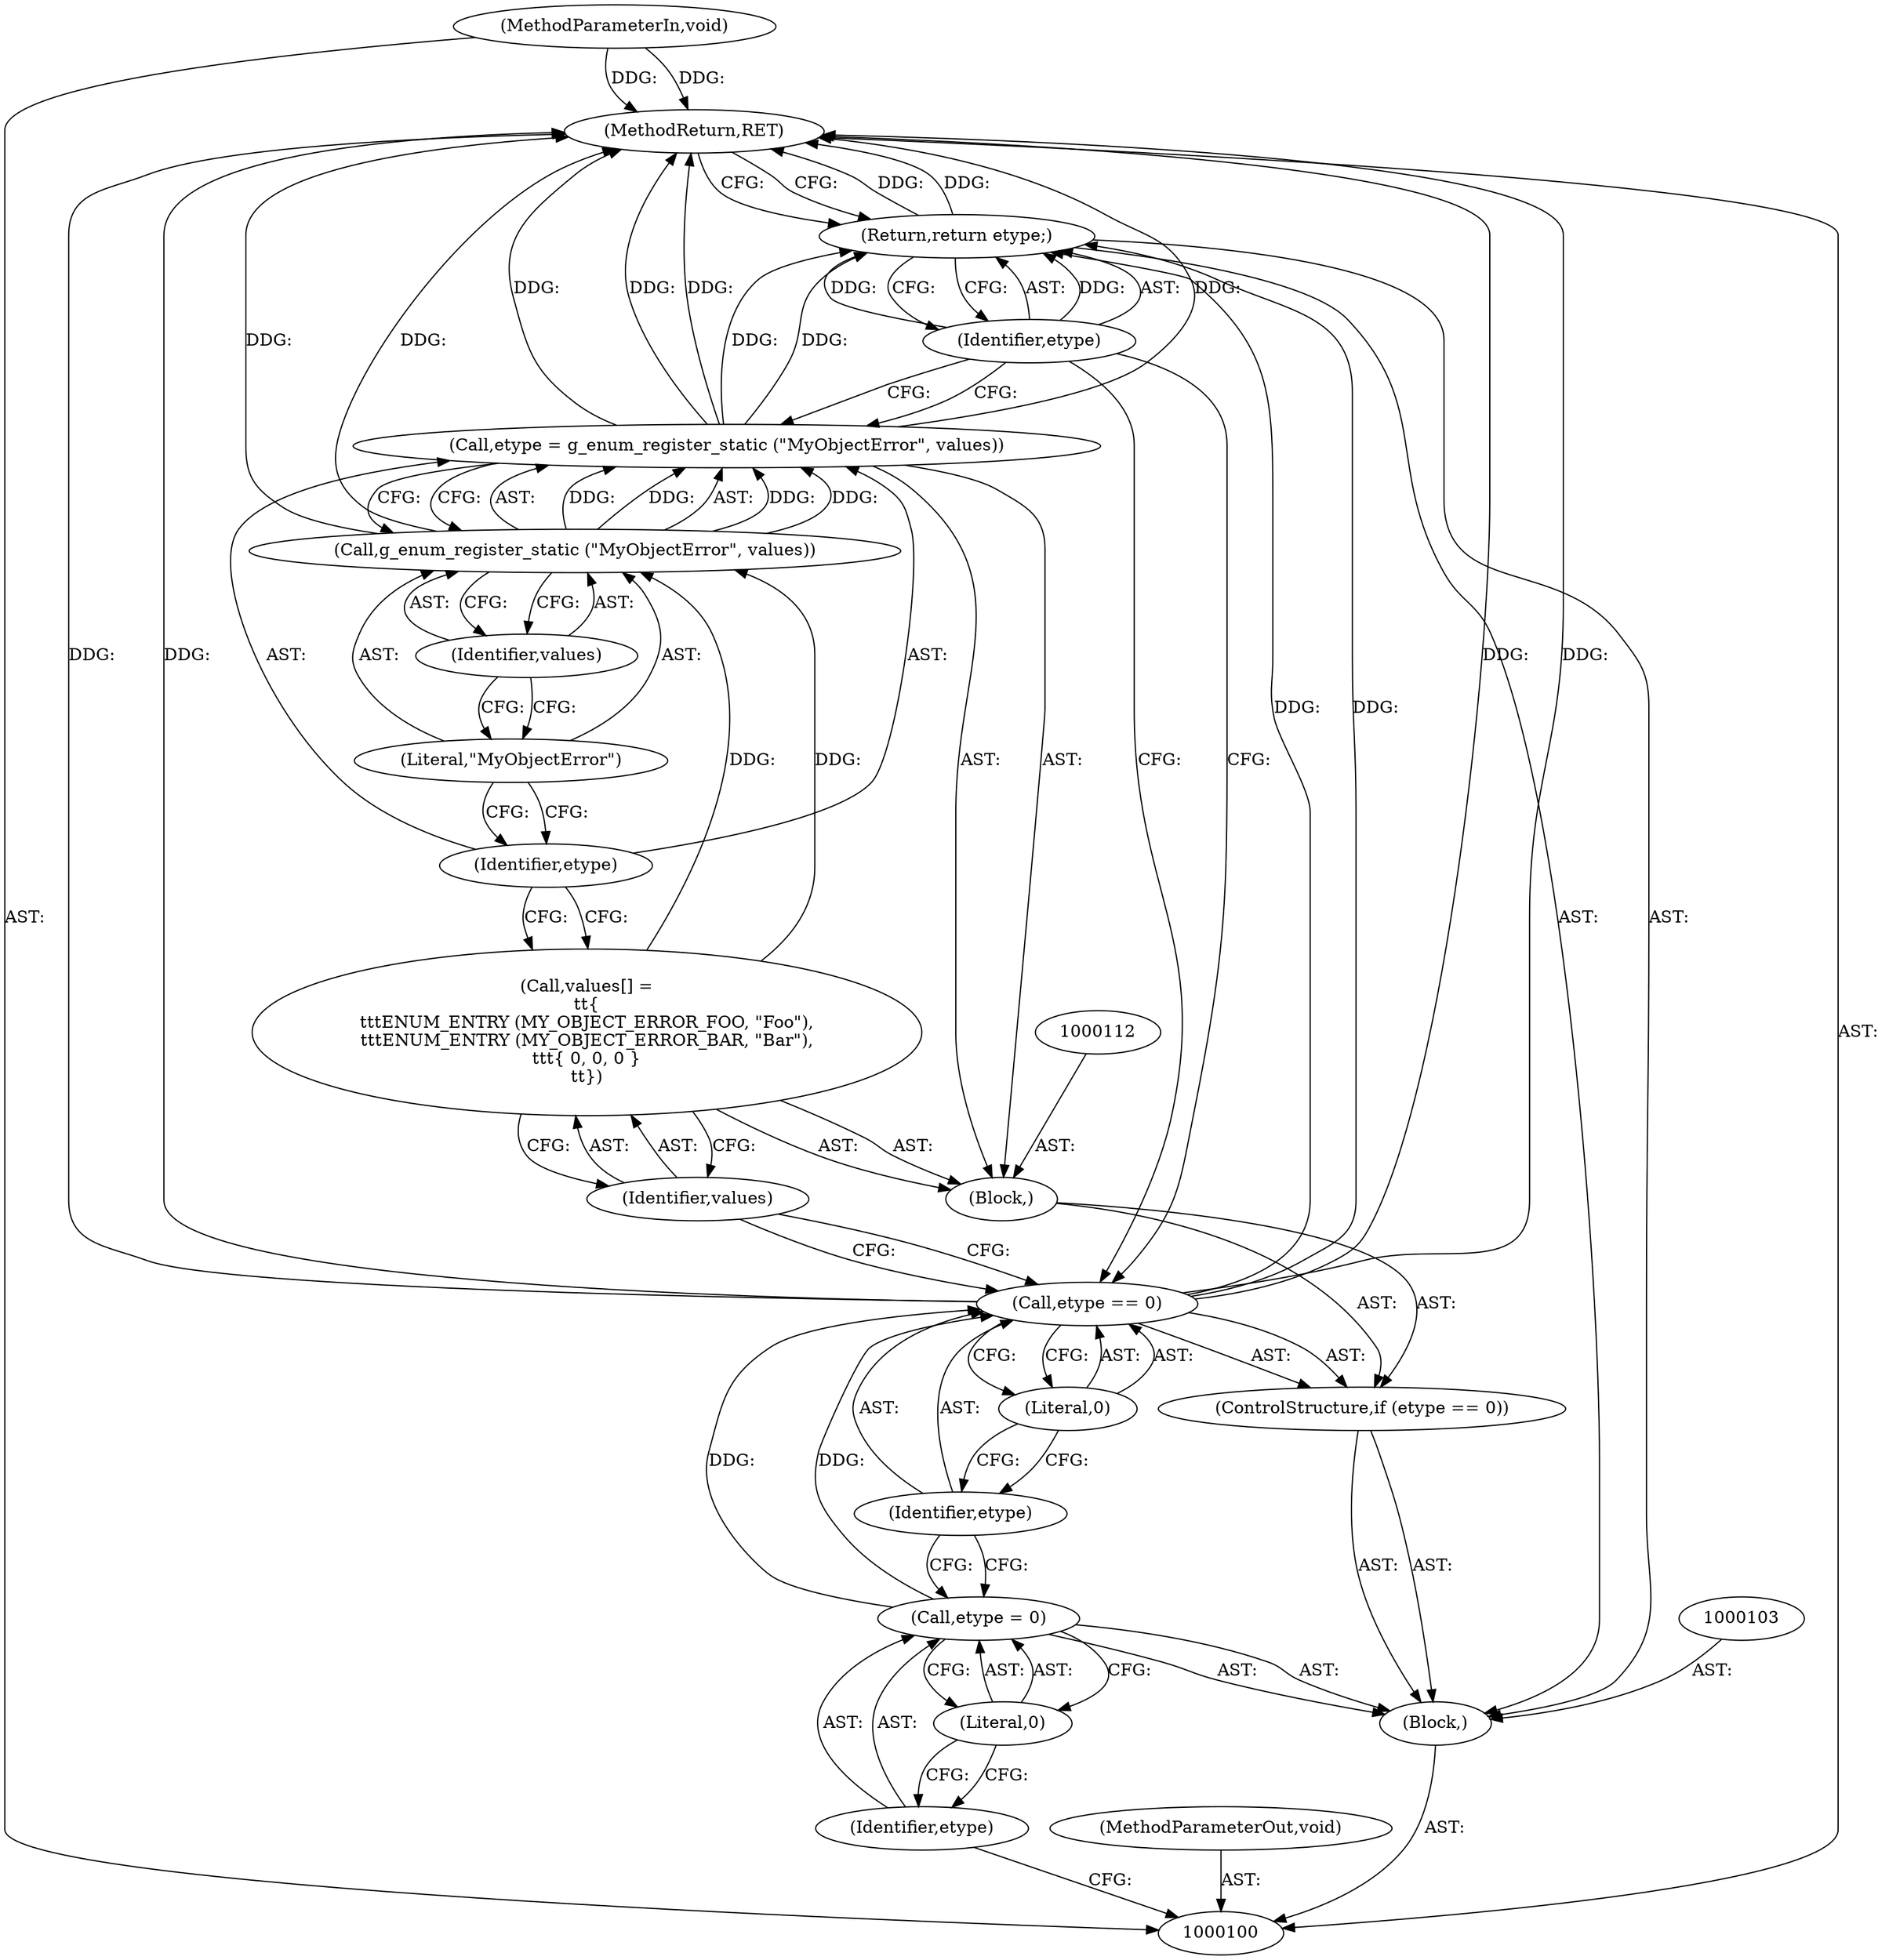 digraph "1_dbus_9a6bce9b615abca6068348c1606ba8eaf13d9ae0_14" {
"1000122" [label="(MethodReturn,RET)"];
"1000101" [label="(MethodParameterIn,void)"];
"1000144" [label="(MethodParameterOut,void)"];
"1000117" [label="(Call,g_enum_register_static (\"MyObjectError\", values))"];
"1000115" [label="(Call,etype = g_enum_register_static (\"MyObjectError\", values))"];
"1000116" [label="(Identifier,etype)"];
"1000118" [label="(Literal,\"MyObjectError\")"];
"1000119" [label="(Identifier,values)"];
"1000120" [label="(Return,return etype;)"];
"1000121" [label="(Identifier,etype)"];
"1000102" [label="(Block,)"];
"1000104" [label="(Call,etype = 0)"];
"1000105" [label="(Identifier,etype)"];
"1000106" [label="(Literal,0)"];
"1000107" [label="(ControlStructure,if (etype == 0))"];
"1000110" [label="(Literal,0)"];
"1000108" [label="(Call,etype == 0)"];
"1000109" [label="(Identifier,etype)"];
"1000113" [label="(Call,values[] =\n\t\t{\n\t\t\tENUM_ENTRY (MY_OBJECT_ERROR_FOO, \"Foo\"),\n\t\t\tENUM_ENTRY (MY_OBJECT_ERROR_BAR, \"Bar\"),\n\t\t\t{ 0, 0, 0 }\n\t\t})"];
"1000114" [label="(Identifier,values)"];
"1000111" [label="(Block,)"];
"1000122" -> "1000100"  [label="AST: "];
"1000122" -> "1000120"  [label="CFG: "];
"1000115" -> "1000122"  [label="DDG: "];
"1000115" -> "1000122"  [label="DDG: "];
"1000108" -> "1000122"  [label="DDG: "];
"1000108" -> "1000122"  [label="DDG: "];
"1000117" -> "1000122"  [label="DDG: "];
"1000101" -> "1000122"  [label="DDG: "];
"1000120" -> "1000122"  [label="DDG: "];
"1000101" -> "1000100"  [label="AST: "];
"1000101" -> "1000122"  [label="DDG: "];
"1000144" -> "1000100"  [label="AST: "];
"1000117" -> "1000115"  [label="AST: "];
"1000117" -> "1000119"  [label="CFG: "];
"1000118" -> "1000117"  [label="AST: "];
"1000119" -> "1000117"  [label="AST: "];
"1000115" -> "1000117"  [label="CFG: "];
"1000117" -> "1000122"  [label="DDG: "];
"1000117" -> "1000115"  [label="DDG: "];
"1000117" -> "1000115"  [label="DDG: "];
"1000113" -> "1000117"  [label="DDG: "];
"1000115" -> "1000111"  [label="AST: "];
"1000115" -> "1000117"  [label="CFG: "];
"1000116" -> "1000115"  [label="AST: "];
"1000117" -> "1000115"  [label="AST: "];
"1000121" -> "1000115"  [label="CFG: "];
"1000115" -> "1000122"  [label="DDG: "];
"1000115" -> "1000122"  [label="DDG: "];
"1000117" -> "1000115"  [label="DDG: "];
"1000117" -> "1000115"  [label="DDG: "];
"1000115" -> "1000120"  [label="DDG: "];
"1000116" -> "1000115"  [label="AST: "];
"1000116" -> "1000113"  [label="CFG: "];
"1000118" -> "1000116"  [label="CFG: "];
"1000118" -> "1000117"  [label="AST: "];
"1000118" -> "1000116"  [label="CFG: "];
"1000119" -> "1000118"  [label="CFG: "];
"1000119" -> "1000117"  [label="AST: "];
"1000119" -> "1000118"  [label="CFG: "];
"1000117" -> "1000119"  [label="CFG: "];
"1000120" -> "1000102"  [label="AST: "];
"1000120" -> "1000121"  [label="CFG: "];
"1000121" -> "1000120"  [label="AST: "];
"1000122" -> "1000120"  [label="CFG: "];
"1000120" -> "1000122"  [label="DDG: "];
"1000121" -> "1000120"  [label="DDG: "];
"1000115" -> "1000120"  [label="DDG: "];
"1000108" -> "1000120"  [label="DDG: "];
"1000121" -> "1000120"  [label="AST: "];
"1000121" -> "1000115"  [label="CFG: "];
"1000121" -> "1000108"  [label="CFG: "];
"1000120" -> "1000121"  [label="CFG: "];
"1000121" -> "1000120"  [label="DDG: "];
"1000102" -> "1000100"  [label="AST: "];
"1000103" -> "1000102"  [label="AST: "];
"1000104" -> "1000102"  [label="AST: "];
"1000107" -> "1000102"  [label="AST: "];
"1000120" -> "1000102"  [label="AST: "];
"1000104" -> "1000102"  [label="AST: "];
"1000104" -> "1000106"  [label="CFG: "];
"1000105" -> "1000104"  [label="AST: "];
"1000106" -> "1000104"  [label="AST: "];
"1000109" -> "1000104"  [label="CFG: "];
"1000104" -> "1000108"  [label="DDG: "];
"1000105" -> "1000104"  [label="AST: "];
"1000105" -> "1000100"  [label="CFG: "];
"1000106" -> "1000105"  [label="CFG: "];
"1000106" -> "1000104"  [label="AST: "];
"1000106" -> "1000105"  [label="CFG: "];
"1000104" -> "1000106"  [label="CFG: "];
"1000107" -> "1000102"  [label="AST: "];
"1000108" -> "1000107"  [label="AST: "];
"1000111" -> "1000107"  [label="AST: "];
"1000110" -> "1000108"  [label="AST: "];
"1000110" -> "1000109"  [label="CFG: "];
"1000108" -> "1000110"  [label="CFG: "];
"1000108" -> "1000107"  [label="AST: "];
"1000108" -> "1000110"  [label="CFG: "];
"1000109" -> "1000108"  [label="AST: "];
"1000110" -> "1000108"  [label="AST: "];
"1000114" -> "1000108"  [label="CFG: "];
"1000121" -> "1000108"  [label="CFG: "];
"1000108" -> "1000122"  [label="DDG: "];
"1000108" -> "1000122"  [label="DDG: "];
"1000104" -> "1000108"  [label="DDG: "];
"1000108" -> "1000120"  [label="DDG: "];
"1000109" -> "1000108"  [label="AST: "];
"1000109" -> "1000104"  [label="CFG: "];
"1000110" -> "1000109"  [label="CFG: "];
"1000113" -> "1000111"  [label="AST: "];
"1000113" -> "1000114"  [label="CFG: "];
"1000114" -> "1000113"  [label="AST: "];
"1000116" -> "1000113"  [label="CFG: "];
"1000113" -> "1000117"  [label="DDG: "];
"1000114" -> "1000113"  [label="AST: "];
"1000114" -> "1000108"  [label="CFG: "];
"1000113" -> "1000114"  [label="CFG: "];
"1000111" -> "1000107"  [label="AST: "];
"1000112" -> "1000111"  [label="AST: "];
"1000113" -> "1000111"  [label="AST: "];
"1000115" -> "1000111"  [label="AST: "];
}
